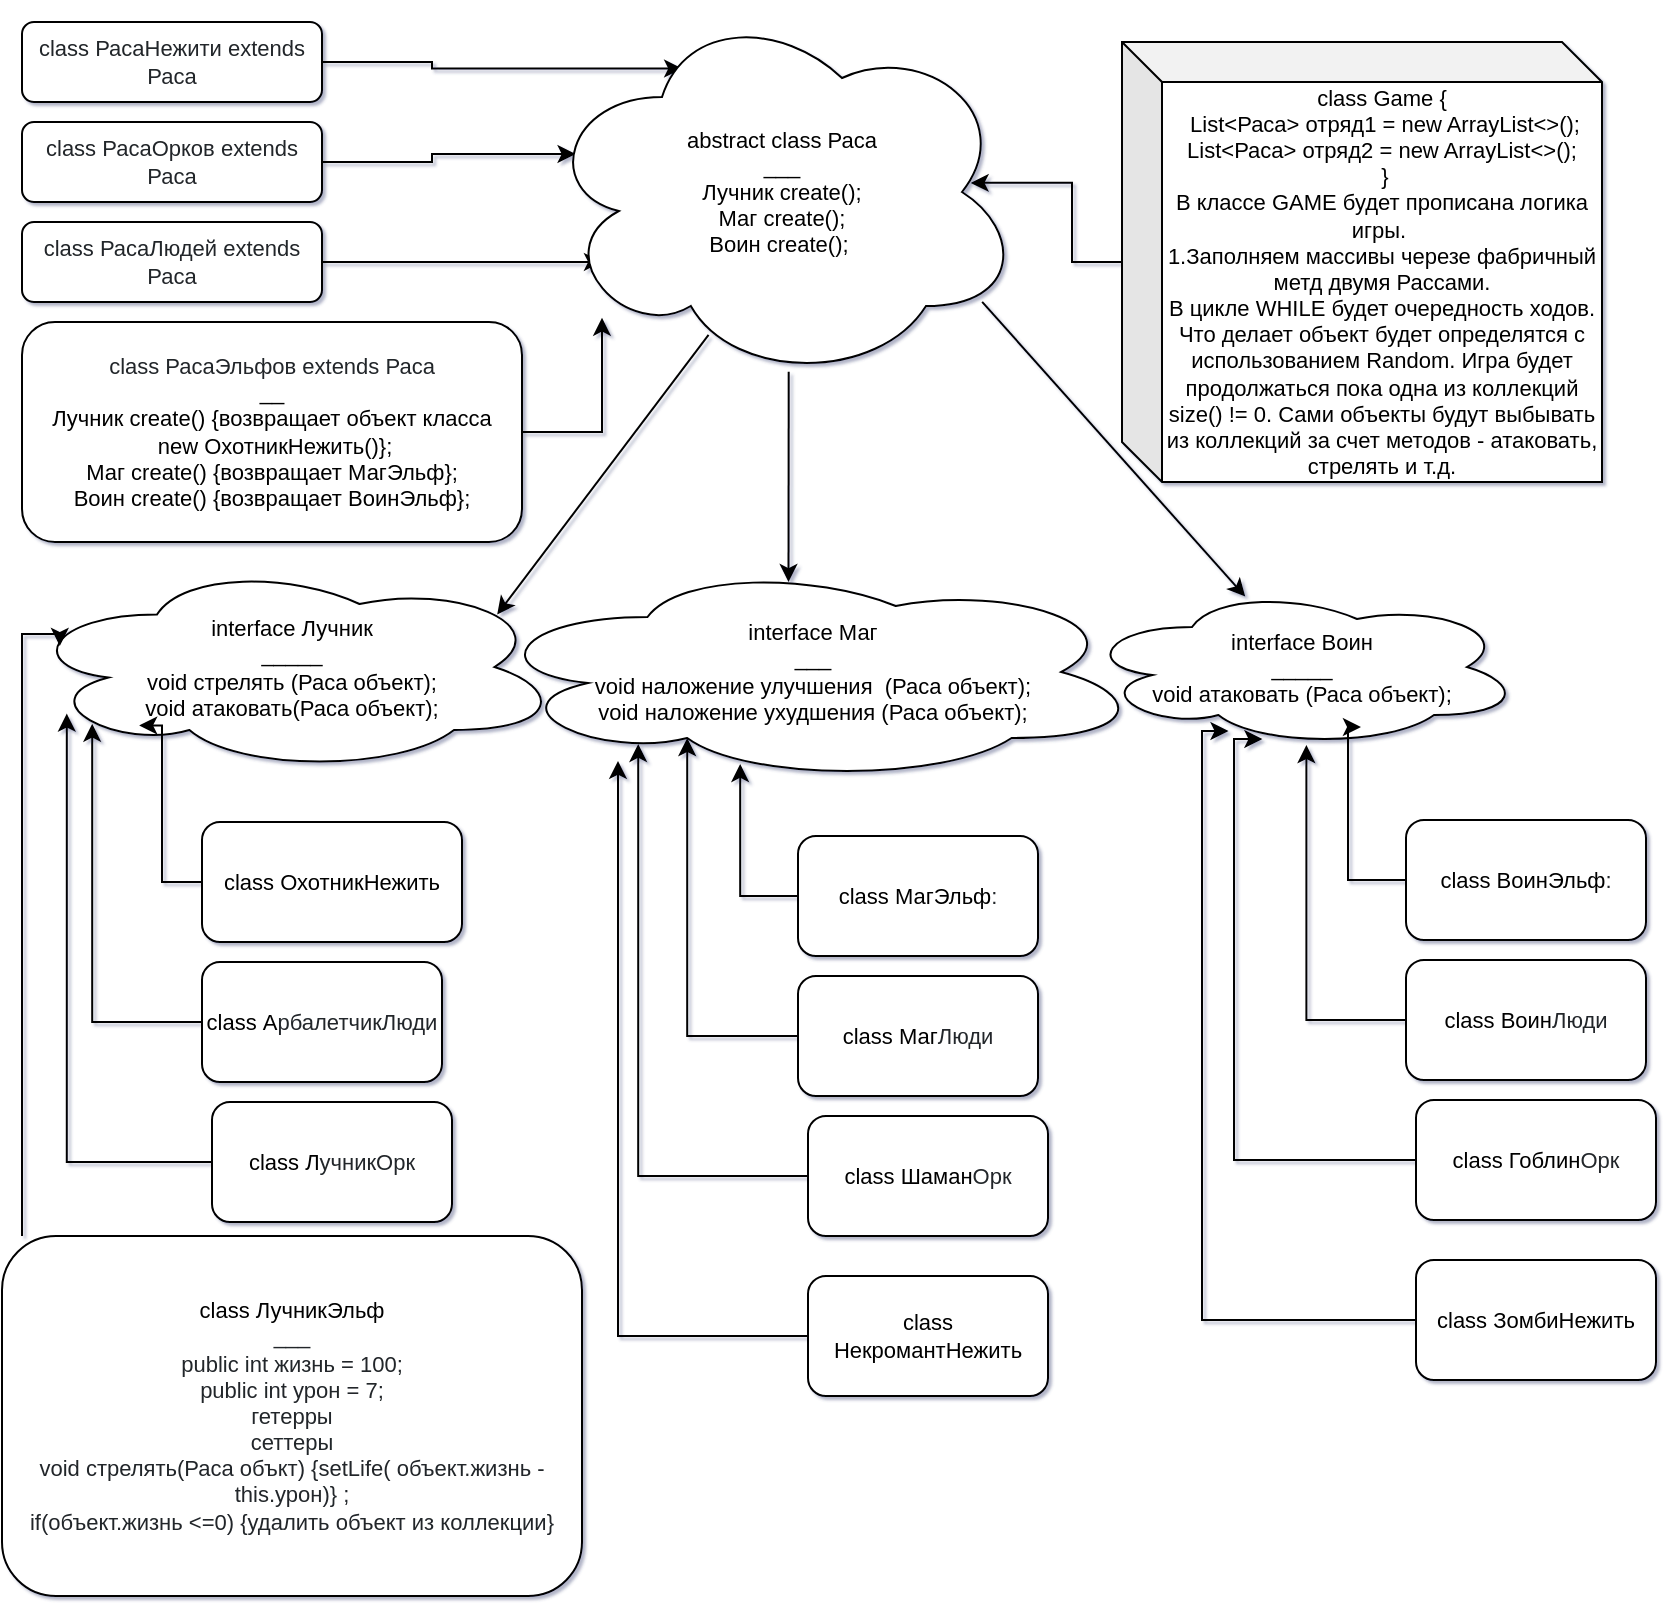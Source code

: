 <mxfile version="13.9.9" type="device"><diagram id="C5RBs43oDa-KdzZeNtuy" name="Page-1"><mxGraphModel dx="1420" dy="1992" grid="1" gridSize="10" guides="1" tooltips="1" connect="1" arrows="1" fold="1" page="1" pageScale="1" pageWidth="827" pageHeight="1169" math="0" shadow="1"><root><mxCell id="WIyWlLk6GJQsqaUBKTNV-0"/><mxCell id="WIyWlLk6GJQsqaUBKTNV-1" parent="WIyWlLk6GJQsqaUBKTNV-0"/><mxCell id="lgfgDvYs2Igthus5KEUS-43" style="edgeStyle=orthogonalEdgeStyle;rounded=0;orthogonalLoop=1;jettySize=auto;html=1;exitX=1;exitY=0.5;exitDx=0;exitDy=0;fontSize=11;" edge="1" parent="WIyWlLk6GJQsqaUBKTNV-1" source="WIyWlLk6GJQsqaUBKTNV-3" target="lgfgDvYs2Igthus5KEUS-4"><mxGeometry relative="1" as="geometry"><Array as="points"><mxPoint x="300" y="105"/></Array></mxGeometry></mxCell><mxCell id="WIyWlLk6GJQsqaUBKTNV-3" value="&lt;span style=&quot;color: rgb(33 , 37 , 41) ; font-family: &amp;#34;arial&amp;#34; , &amp;#34;helvetica neue&amp;#34; , sans-serif ; font-size: 11px ; text-align: left ; background-color: rgb(255 , 255 , 255)&quot;&gt;class РасаЭльфов extends Раса&lt;/span&gt;&lt;br&gt;__&lt;br&gt;Лучник create() {возвращает объект класса&lt;br&gt;&amp;nbsp;new ОхотникНежить()};&lt;br&gt;Маг create() {возвращает МагЭльф};&lt;br&gt;Воин create() {возвращает ВоинЭльф};&lt;span style=&quot;color: rgb(33 , 37 , 41) ; font-family: &amp;#34;arial&amp;#34; , &amp;#34;helvetica neue&amp;#34; , sans-serif ; font-size: 11px ; text-align: left ; background-color: rgb(255 , 255 , 255)&quot;&gt;&lt;br&gt;&lt;/span&gt;" style="rounded=1;whiteSpace=wrap;html=1;fontSize=11;glass=0;strokeWidth=1;shadow=0;" parent="WIyWlLk6GJQsqaUBKTNV-1" vertex="1"><mxGeometry x="10" y="50" width="250" height="110" as="geometry"/></mxCell><mxCell id="lgfgDvYs2Igthus5KEUS-44" style="edgeStyle=orthogonalEdgeStyle;rounded=0;orthogonalLoop=1;jettySize=auto;html=1;entryX=0.125;entryY=0.684;entryDx=0;entryDy=0;entryPerimeter=0;fontSize=11;" edge="1" parent="WIyWlLk6GJQsqaUBKTNV-1" source="WIyWlLk6GJQsqaUBKTNV-7" target="lgfgDvYs2Igthus5KEUS-4"><mxGeometry relative="1" as="geometry"/></mxCell><mxCell id="WIyWlLk6GJQsqaUBKTNV-7" value="&lt;span style=&quot;color: rgb(33 , 37 , 41) ; font-family: &amp;#34;arial&amp;#34; , &amp;#34;helvetica neue&amp;#34; , sans-serif ; font-size: 11px ; text-align: left ; background-color: rgb(255 , 255 , 255)&quot;&gt;class РасаЛюдей&amp;nbsp;&lt;/span&gt;&lt;span style=&quot;color: rgb(33 , 37 , 41) ; font-family: &amp;#34;arial&amp;#34; , &amp;#34;helvetica neue&amp;#34; , sans-serif ; text-align: left ; background-color: rgb(255 , 255 , 255)&quot;&gt;extends Раса&lt;/span&gt;" style="rounded=1;whiteSpace=wrap;html=1;fontSize=11;glass=0;strokeWidth=1;shadow=0;" parent="WIyWlLk6GJQsqaUBKTNV-1" vertex="1"><mxGeometry x="10" width="150" height="40" as="geometry"/></mxCell><mxCell id="lgfgDvYs2Igthus5KEUS-46" style="edgeStyle=orthogonalEdgeStyle;rounded=0;orthogonalLoop=1;jettySize=auto;html=1;entryX=0.292;entryY=0.175;entryDx=0;entryDy=0;entryPerimeter=0;fontSize=11;" edge="1" parent="WIyWlLk6GJQsqaUBKTNV-1" source="WIyWlLk6GJQsqaUBKTNV-11" target="lgfgDvYs2Igthus5KEUS-4"><mxGeometry relative="1" as="geometry"/></mxCell><mxCell id="WIyWlLk6GJQsqaUBKTNV-11" value="&lt;span style=&quot;color: rgb(33 , 37 , 41) ; font-family: &amp;#34;arial&amp;#34; , &amp;#34;helvetica neue&amp;#34; , sans-serif ; font-size: 11px ; text-align: left ; background-color: rgb(255 , 255 , 255)&quot;&gt;class РасаНежити&amp;nbsp;&lt;/span&gt;&lt;span style=&quot;color: rgb(33 , 37 , 41) ; font-family: &amp;#34;arial&amp;#34; , &amp;#34;helvetica neue&amp;#34; , sans-serif ; text-align: left ; background-color: rgb(255 , 255 , 255)&quot;&gt;extends Раса&lt;/span&gt;" style="rounded=1;whiteSpace=wrap;html=1;fontSize=11;glass=0;strokeWidth=1;shadow=0;" parent="WIyWlLk6GJQsqaUBKTNV-1" vertex="1"><mxGeometry x="10" y="-100" width="150" height="40" as="geometry"/></mxCell><mxCell id="lgfgDvYs2Igthus5KEUS-45" style="edgeStyle=orthogonalEdgeStyle;rounded=0;orthogonalLoop=1;jettySize=auto;html=1;entryX=0.07;entryY=0.4;entryDx=0;entryDy=0;entryPerimeter=0;fontSize=11;" edge="1" parent="WIyWlLk6GJQsqaUBKTNV-1" source="WIyWlLk6GJQsqaUBKTNV-12" target="lgfgDvYs2Igthus5KEUS-4"><mxGeometry relative="1" as="geometry"/></mxCell><mxCell id="WIyWlLk6GJQsqaUBKTNV-12" value="&lt;span style=&quot;color: rgb(33 , 37 , 41) ; font-family: &amp;#34;arial&amp;#34; , &amp;#34;helvetica neue&amp;#34; , sans-serif ; font-size: 11px ; text-align: left ; background-color: rgb(255 , 255 , 255)&quot;&gt;class РасаОрков&amp;nbsp;&lt;/span&gt;&lt;span style=&quot;color: rgb(33 , 37 , 41) ; font-family: &amp;#34;arial&amp;#34; , &amp;#34;helvetica neue&amp;#34; , sans-serif ; text-align: left ; background-color: rgb(255 , 255 , 255)&quot;&gt;extends Раса&lt;/span&gt;" style="rounded=1;whiteSpace=wrap;html=1;fontSize=11;glass=0;strokeWidth=1;shadow=0;" parent="WIyWlLk6GJQsqaUBKTNV-1" vertex="1"><mxGeometry x="10" y="-50" width="150" height="40" as="geometry"/></mxCell><mxCell id="lgfgDvYs2Igthus5KEUS-1" value="&lt;font style=&quot;font-size: 11px&quot;&gt;interface Маг&lt;br style=&quot;font-size: 11px&quot;&gt;___&lt;br style=&quot;font-size: 11px&quot;&gt;void наложение улучшения&amp;nbsp;&amp;nbsp;(Раса объект);&lt;br&gt;void наложение ухудшения&amp;nbsp;(Раса объект);&lt;br style=&quot;font-size: 11px&quot;&gt;&lt;/font&gt;" style="ellipse;shape=cloud;whiteSpace=wrap;html=1;strokeWidth=1;fontSize=11;" vertex="1" parent="WIyWlLk6GJQsqaUBKTNV-1"><mxGeometry x="240" y="170" width="331" height="110" as="geometry"/></mxCell><mxCell id="lgfgDvYs2Igthus5KEUS-2" value="&lt;span style=&quot;font-size: 11px&quot;&gt;interface Лучник&lt;br&gt;_____&lt;/span&gt;&lt;br&gt;void стрелять (Раса объект);&lt;br&gt;void атаковать(Раса объект);&lt;span style=&quot;font-size: 11px&quot;&gt;&lt;br&gt;&lt;/span&gt;" style="ellipse;shape=cloud;whiteSpace=wrap;html=1;strokeWidth=1;fontSize=11;" vertex="1" parent="WIyWlLk6GJQsqaUBKTNV-1"><mxGeometry x="10" y="170" width="270" height="105" as="geometry"/></mxCell><mxCell id="lgfgDvYs2Igthus5KEUS-3" value="&lt;span style=&quot;font-size: 11px&quot;&gt;interface Воин&lt;br&gt;&lt;/span&gt;_____&lt;br&gt;void атаковать&amp;nbsp;(Раса объект);&lt;span style=&quot;font-size: 11px&quot;&gt;&lt;br&gt;&lt;/span&gt;" style="ellipse;shape=cloud;whiteSpace=wrap;html=1;strokeWidth=1;fontSize=11;" vertex="1" parent="WIyWlLk6GJQsqaUBKTNV-1"><mxGeometry x="540" y="182.5" width="220" height="80" as="geometry"/></mxCell><mxCell id="lgfgDvYs2Igthus5KEUS-4" value="abstract class Раса&lt;br&gt;___&lt;br&gt;Лучник create();&lt;br&gt;Маг create();&lt;br&gt;Воин create();&amp;nbsp;" style="ellipse;shape=cloud;whiteSpace=wrap;html=1;strokeWidth=1;fontSize=11;" vertex="1" parent="WIyWlLk6GJQsqaUBKTNV-1"><mxGeometry x="270" y="-110" width="240" height="190" as="geometry"/></mxCell><mxCell id="lgfgDvYs2Igthus5KEUS-20" style="edgeStyle=orthogonalEdgeStyle;rounded=0;orthogonalLoop=1;jettySize=auto;html=1;exitX=0;exitY=0.5;exitDx=0;exitDy=0;fontSize=11;entryX=0.217;entryY=0.778;entryDx=0;entryDy=0;entryPerimeter=0;" edge="1" parent="WIyWlLk6GJQsqaUBKTNV-1" source="lgfgDvYs2Igthus5KEUS-15" target="lgfgDvYs2Igthus5KEUS-2"><mxGeometry relative="1" as="geometry"><Array as="points"><mxPoint x="100" y="330"/><mxPoint x="80" y="330"/><mxPoint x="80" y="252"/></Array></mxGeometry></mxCell><mxCell id="lgfgDvYs2Igthus5KEUS-15" value="class ОхотникНежить&lt;span style=&quot;color: rgb(33 , 37 , 41) ; font-family: &amp;#34;arial&amp;#34; , &amp;#34;helvetica neue&amp;#34; , sans-serif ; font-size: 11px ; text-align: left ; background-color: rgb(255 , 255 , 255)&quot;&gt;&lt;br&gt;&lt;/span&gt;" style="rounded=1;whiteSpace=wrap;html=1;strokeWidth=1;fontSize=11;" vertex="1" parent="WIyWlLk6GJQsqaUBKTNV-1"><mxGeometry x="100" y="300" width="130" height="60" as="geometry"/></mxCell><mxCell id="lgfgDvYs2Igthus5KEUS-21" style="edgeStyle=orthogonalEdgeStyle;rounded=0;orthogonalLoop=1;jettySize=auto;html=1;exitX=0;exitY=0.5;exitDx=0;exitDy=0;fontSize=11;entryX=0.13;entryY=0.77;entryDx=0;entryDy=0;entryPerimeter=0;" edge="1" parent="WIyWlLk6GJQsqaUBKTNV-1" source="lgfgDvYs2Igthus5KEUS-16" target="lgfgDvYs2Igthus5KEUS-2"><mxGeometry relative="1" as="geometry"><mxPoint x="60" y="230" as="targetPoint"/></mxGeometry></mxCell><mxCell id="lgfgDvYs2Igthus5KEUS-16" value="class А&lt;span style=&quot;color: rgb(33 , 37 , 41) ; font-family: &amp;#34;arial&amp;#34; , &amp;#34;helvetica neue&amp;#34; , sans-serif ; font-size: 11px ; text-align: left ; background-color: rgb(255 , 255 , 255)&quot;&gt;рбалетчикЛюди&lt;/span&gt;" style="rounded=1;whiteSpace=wrap;html=1;strokeWidth=1;fontSize=11;" vertex="1" parent="WIyWlLk6GJQsqaUBKTNV-1"><mxGeometry x="100" y="370" width="120" height="60" as="geometry"/></mxCell><mxCell id="lgfgDvYs2Igthus5KEUS-22" style="edgeStyle=orthogonalEdgeStyle;rounded=0;orthogonalLoop=1;jettySize=auto;html=1;exitX=0;exitY=0.5;exitDx=0;exitDy=0;entryX=0.083;entryY=0.722;entryDx=0;entryDy=0;entryPerimeter=0;fontSize=11;" edge="1" parent="WIyWlLk6GJQsqaUBKTNV-1" source="lgfgDvYs2Igthus5KEUS-17" target="lgfgDvYs2Igthus5KEUS-2"><mxGeometry relative="1" as="geometry"/></mxCell><mxCell id="lgfgDvYs2Igthus5KEUS-17" value="class Л&lt;span style=&quot;color: rgb(33 , 37 , 41) ; font-family: &amp;#34;arial&amp;#34; , &amp;#34;helvetica neue&amp;#34; , sans-serif ; font-size: 11px ; text-align: left ; background-color: rgb(255 , 255 , 255)&quot;&gt;учникОрк&lt;/span&gt;" style="rounded=1;whiteSpace=wrap;html=1;strokeWidth=1;fontSize=11;" vertex="1" parent="WIyWlLk6GJQsqaUBKTNV-1"><mxGeometry x="105" y="440" width="120" height="60" as="geometry"/></mxCell><mxCell id="lgfgDvYs2Igthus5KEUS-23" style="edgeStyle=orthogonalEdgeStyle;rounded=0;orthogonalLoop=1;jettySize=auto;html=1;fontSize=11;entryX=0.07;entryY=0.4;entryDx=0;entryDy=0;entryPerimeter=0;" edge="1" parent="WIyWlLk6GJQsqaUBKTNV-1" source="lgfgDvYs2Igthus5KEUS-18" target="lgfgDvYs2Igthus5KEUS-2"><mxGeometry relative="1" as="geometry"><mxPoint x="10" y="210" as="targetPoint"/><Array as="points"><mxPoint x="10" y="550"/><mxPoint x="10" y="206"/></Array></mxGeometry></mxCell><mxCell id="lgfgDvYs2Igthus5KEUS-18" value="class ЛучникЭльф&lt;br&gt;&lt;span style=&quot;color: rgb(33 , 37 , 41) ; font-family: &amp;#34;arial&amp;#34; , &amp;#34;helvetica neue&amp;#34; , sans-serif ; text-align: left ; background-color: rgb(255 , 255 , 255)&quot;&gt;___&lt;br&gt;public int жизнь = 100;&lt;br&gt;public int урон = 7;&lt;br&gt;гетерры&lt;br&gt;сеттеры&lt;br&gt;void стрелять(Раса объкт) {setLife( объект.жизнь - this.урон)} ;&lt;br&gt;if(объект.жизнь &amp;lt;=0) {удалить объект из коллекции}&lt;/span&gt;" style="rounded=1;whiteSpace=wrap;html=1;strokeWidth=1;fontSize=11;" vertex="1" parent="WIyWlLk6GJQsqaUBKTNV-1"><mxGeometry y="507" width="290" height="180" as="geometry"/></mxCell><mxCell id="lgfgDvYs2Igthus5KEUS-25" style="edgeStyle=orthogonalEdgeStyle;rounded=0;orthogonalLoop=1;jettySize=auto;html=1;exitX=0;exitY=0.5;exitDx=0;exitDy=0;fontSize=11;entryX=0.39;entryY=0.918;entryDx=0;entryDy=0;entryPerimeter=0;" edge="1" parent="WIyWlLk6GJQsqaUBKTNV-1" source="lgfgDvYs2Igthus5KEUS-26" target="lgfgDvYs2Igthus5KEUS-1"><mxGeometry relative="1" as="geometry"><mxPoint x="366.59" y="258.69" as="targetPoint"/><Array as="points"><mxPoint x="369" y="337"/></Array></mxGeometry></mxCell><mxCell id="lgfgDvYs2Igthus5KEUS-26" value="class МагЭльф&lt;span style=&quot;color: rgb(33 , 37 , 41) ; font-family: &amp;#34;arial&amp;#34; , &amp;#34;helvetica neue&amp;#34; , sans-serif ; font-size: 11px ; text-align: left ; background-color: rgb(255 , 255 , 255)&quot;&gt;:&lt;/span&gt;" style="rounded=1;whiteSpace=wrap;html=1;strokeWidth=1;fontSize=11;" vertex="1" parent="WIyWlLk6GJQsqaUBKTNV-1"><mxGeometry x="398" y="307" width="120" height="60" as="geometry"/></mxCell><mxCell id="lgfgDvYs2Igthus5KEUS-27" style="edgeStyle=orthogonalEdgeStyle;rounded=0;orthogonalLoop=1;jettySize=auto;html=1;exitX=0;exitY=0.5;exitDx=0;exitDy=0;fontSize=11;entryX=0.31;entryY=0.8;entryDx=0;entryDy=0;entryPerimeter=0;" edge="1" parent="WIyWlLk6GJQsqaUBKTNV-1" source="lgfgDvYs2Igthus5KEUS-28" target="lgfgDvYs2Igthus5KEUS-1"><mxGeometry relative="1" as="geometry"><mxPoint x="343.1" y="257.85" as="targetPoint"/></mxGeometry></mxCell><mxCell id="lgfgDvYs2Igthus5KEUS-28" value="class Маг&lt;span style=&quot;color: rgb(33 , 37 , 41) ; font-family: &amp;#34;arial&amp;#34; , &amp;#34;helvetica neue&amp;#34; , sans-serif ; font-size: 11px ; text-align: left ; background-color: rgb(255 , 255 , 255)&quot;&gt;Люди&lt;/span&gt;" style="rounded=1;whiteSpace=wrap;html=1;strokeWidth=1;fontSize=11;" vertex="1" parent="WIyWlLk6GJQsqaUBKTNV-1"><mxGeometry x="398" y="377" width="120" height="60" as="geometry"/></mxCell><mxCell id="lgfgDvYs2Igthus5KEUS-29" style="edgeStyle=orthogonalEdgeStyle;rounded=0;orthogonalLoop=1;jettySize=auto;html=1;exitX=0;exitY=0.5;exitDx=0;exitDy=0;entryX=0.236;entryY=0.827;entryDx=0;entryDy=0;entryPerimeter=0;fontSize=11;" edge="1" parent="WIyWlLk6GJQsqaUBKTNV-1" source="lgfgDvYs2Igthus5KEUS-30" target="lgfgDvYs2Igthus5KEUS-1"><mxGeometry relative="1" as="geometry"><mxPoint x="330.41" y="252.81" as="targetPoint"/><Array as="points"><mxPoint x="318" y="477"/></Array></mxGeometry></mxCell><mxCell id="lgfgDvYs2Igthus5KEUS-30" value="class Шаман&lt;span style=&quot;color: rgb(33 , 37 , 41) ; font-family: &amp;#34;arial&amp;#34; , &amp;#34;helvetica neue&amp;#34; , sans-serif ; font-size: 11px ; text-align: left ; background-color: rgb(255 , 255 , 255)&quot;&gt;Орк&lt;/span&gt;" style="rounded=1;whiteSpace=wrap;html=1;strokeWidth=1;fontSize=11;" vertex="1" parent="WIyWlLk6GJQsqaUBKTNV-1"><mxGeometry x="403" y="447" width="120" height="60" as="geometry"/></mxCell><mxCell id="lgfgDvYs2Igthus5KEUS-31" style="edgeStyle=orthogonalEdgeStyle;rounded=0;orthogonalLoop=1;jettySize=auto;html=1;fontSize=11;" edge="1" parent="WIyWlLk6GJQsqaUBKTNV-1" source="lgfgDvYs2Igthus5KEUS-32" target="lgfgDvYs2Igthus5KEUS-1"><mxGeometry relative="1" as="geometry"><mxPoint x="308" y="260" as="targetPoint"/><Array as="points"><mxPoint x="308" y="557"/></Array></mxGeometry></mxCell><mxCell id="lgfgDvYs2Igthus5KEUS-32" value="class НекромантНежить" style="rounded=1;whiteSpace=wrap;html=1;strokeWidth=1;fontSize=11;" vertex="1" parent="WIyWlLk6GJQsqaUBKTNV-1"><mxGeometry x="403" y="527" width="120" height="60" as="geometry"/></mxCell><mxCell id="lgfgDvYs2Igthus5KEUS-35" style="edgeStyle=orthogonalEdgeStyle;rounded=0;orthogonalLoop=1;jettySize=auto;html=1;exitX=0;exitY=0.5;exitDx=0;exitDy=0;fontSize=11;entryX=0.634;entryY=0.875;entryDx=0;entryDy=0;entryPerimeter=0;" edge="1" parent="WIyWlLk6GJQsqaUBKTNV-1" source="lgfgDvYs2Igthus5KEUS-36" target="lgfgDvYs2Igthus5KEUS-3"><mxGeometry relative="1" as="geometry"><mxPoint x="673.09" y="262.98" as="targetPoint"/><Array as="points"><mxPoint x="673" y="329"/></Array></mxGeometry></mxCell><mxCell id="lgfgDvYs2Igthus5KEUS-36" value="class ВоинЭльф&lt;span style=&quot;color: rgb(33 , 37 , 41) ; font-family: &amp;#34;arial&amp;#34; , &amp;#34;helvetica neue&amp;#34; , sans-serif ; font-size: 11px ; text-align: left ; background-color: rgb(255 , 255 , 255)&quot;&gt;:&lt;/span&gt;" style="rounded=1;whiteSpace=wrap;html=1;strokeWidth=1;fontSize=11;" vertex="1" parent="WIyWlLk6GJQsqaUBKTNV-1"><mxGeometry x="702" y="299" width="120" height="60" as="geometry"/></mxCell><mxCell id="lgfgDvYs2Igthus5KEUS-37" style="edgeStyle=orthogonalEdgeStyle;rounded=0;orthogonalLoop=1;jettySize=auto;html=1;exitX=0;exitY=0.5;exitDx=0;exitDy=0;fontSize=11;entryX=0.51;entryY=0.988;entryDx=0;entryDy=0;entryPerimeter=0;" edge="1" parent="WIyWlLk6GJQsqaUBKTNV-1" source="lgfgDvYs2Igthus5KEUS-38" target="lgfgDvYs2Igthus5KEUS-3"><mxGeometry relative="1" as="geometry"><mxPoint x="646.61" y="250" as="targetPoint"/></mxGeometry></mxCell><mxCell id="lgfgDvYs2Igthus5KEUS-38" value="class Воин&lt;span style=&quot;color: rgb(33 , 37 , 41) ; font-family: &amp;#34;arial&amp;#34; , &amp;#34;helvetica neue&amp;#34; , sans-serif ; font-size: 11px ; text-align: left ; background-color: rgb(255 , 255 , 255)&quot;&gt;Люди&lt;/span&gt;" style="rounded=1;whiteSpace=wrap;html=1;strokeWidth=1;fontSize=11;" vertex="1" parent="WIyWlLk6GJQsqaUBKTNV-1"><mxGeometry x="702" y="369" width="120" height="60" as="geometry"/></mxCell><mxCell id="lgfgDvYs2Igthus5KEUS-39" style="edgeStyle=orthogonalEdgeStyle;rounded=0;orthogonalLoop=1;jettySize=auto;html=1;exitX=0;exitY=0.5;exitDx=0;exitDy=0;entryX=0.41;entryY=0.95;entryDx=0;entryDy=0;entryPerimeter=0;fontSize=11;" edge="1" parent="WIyWlLk6GJQsqaUBKTNV-1" source="lgfgDvYs2Igthus5KEUS-40" target="lgfgDvYs2Igthus5KEUS-3"><mxGeometry relative="1" as="geometry"><mxPoint x="622.116" y="252.97" as="targetPoint"/><Array as="points"><mxPoint x="616" y="469"/></Array></mxGeometry></mxCell><mxCell id="lgfgDvYs2Igthus5KEUS-40" value="class Гоблин&lt;span style=&quot;color: rgb(33 , 37 , 41) ; font-family: &amp;#34;arial&amp;#34; , &amp;#34;helvetica neue&amp;#34; , sans-serif ; font-size: 11px ; text-align: left ; background-color: rgb(255 , 255 , 255)&quot;&gt;Орк&lt;/span&gt;" style="rounded=1;whiteSpace=wrap;html=1;strokeWidth=1;fontSize=11;" vertex="1" parent="WIyWlLk6GJQsqaUBKTNV-1"><mxGeometry x="707" y="439" width="120" height="60" as="geometry"/></mxCell><mxCell id="lgfgDvYs2Igthus5KEUS-41" style="edgeStyle=orthogonalEdgeStyle;rounded=0;orthogonalLoop=1;jettySize=auto;html=1;fontSize=11;entryX=0.333;entryY=0.9;entryDx=0;entryDy=0;entryPerimeter=0;" edge="1" parent="WIyWlLk6GJQsqaUBKTNV-1" source="lgfgDvYs2Igthus5KEUS-42" target="lgfgDvYs2Igthus5KEUS-3"><mxGeometry relative="1" as="geometry"><mxPoint x="612" y="261.442" as="targetPoint"/><Array as="points"><mxPoint x="600" y="549"/></Array></mxGeometry></mxCell><mxCell id="lgfgDvYs2Igthus5KEUS-42" value="class ЗомбиНежить" style="rounded=1;whiteSpace=wrap;html=1;strokeWidth=1;fontSize=11;" vertex="1" parent="WIyWlLk6GJQsqaUBKTNV-1"><mxGeometry x="707" y="519" width="120" height="60" as="geometry"/></mxCell><mxCell id="lgfgDvYs2Igthus5KEUS-47" value="" style="endArrow=classic;html=1;fontSize=11;entryX=0.88;entryY=0.25;entryDx=0;entryDy=0;entryPerimeter=0;exitX=0.347;exitY=0.876;exitDx=0;exitDy=0;exitPerimeter=0;" edge="1" parent="WIyWlLk6GJQsqaUBKTNV-1" source="lgfgDvYs2Igthus5KEUS-4" target="lgfgDvYs2Igthus5KEUS-2"><mxGeometry width="50" height="50" relative="1" as="geometry"><mxPoint x="310" y="140" as="sourcePoint"/><mxPoint x="360" y="90" as="targetPoint"/></mxGeometry></mxCell><mxCell id="lgfgDvYs2Igthus5KEUS-48" value="" style="endArrow=classic;html=1;fontSize=11;exitX=0.917;exitY=0.789;exitDx=0;exitDy=0;exitPerimeter=0;entryX=0.371;entryY=0.06;entryDx=0;entryDy=0;entryPerimeter=0;" edge="1" parent="WIyWlLk6GJQsqaUBKTNV-1" source="lgfgDvYs2Igthus5KEUS-4" target="lgfgDvYs2Igthus5KEUS-3"><mxGeometry width="50" height="50" relative="1" as="geometry"><mxPoint x="510" y="140" as="sourcePoint"/><mxPoint x="560" y="90" as="targetPoint"/></mxGeometry></mxCell><mxCell id="lgfgDvYs2Igthus5KEUS-49" value="" style="endArrow=classic;html=1;fontSize=11;exitX=0.514;exitY=0.973;exitDx=0;exitDy=0;exitPerimeter=0;entryX=0.463;entryY=0.091;entryDx=0;entryDy=0;entryPerimeter=0;" edge="1" parent="WIyWlLk6GJQsqaUBKTNV-1" source="lgfgDvYs2Igthus5KEUS-4" target="lgfgDvYs2Igthus5KEUS-1"><mxGeometry width="50" height="50" relative="1" as="geometry"><mxPoint x="420" y="140" as="sourcePoint"/><mxPoint x="470" y="90" as="targetPoint"/></mxGeometry></mxCell><mxCell id="lgfgDvYs2Igthus5KEUS-54" style="edgeStyle=orthogonalEdgeStyle;rounded=0;orthogonalLoop=1;jettySize=auto;html=1;entryX=0.893;entryY=0.476;entryDx=0;entryDy=0;entryPerimeter=0;fontSize=11;" edge="1" parent="WIyWlLk6GJQsqaUBKTNV-1" source="lgfgDvYs2Igthus5KEUS-50" target="lgfgDvYs2Igthus5KEUS-4"><mxGeometry relative="1" as="geometry"/></mxCell><mxCell id="lgfgDvYs2Igthus5KEUS-50" value="class Game {&lt;br&gt;&amp;nbsp;List&amp;lt;Раса&amp;gt; отряд1 = new ArrayList&amp;lt;&amp;gt;();&lt;br&gt;List&amp;lt;Раса&amp;gt; отряд2 = new ArrayList&amp;lt;&amp;gt;();&lt;br&gt;&amp;nbsp;}&lt;br&gt;В классе GAME будет прописана логика игры.&amp;nbsp;&lt;br&gt;1.Заполняем массивы черезе фабричный метд двумя Рассами.&lt;br&gt;В цикле WHILE будет очередность ходов. Что делает объект будет определятся с использованием Random. Игра будет продолжаться пока одна из коллекций size() != 0. Сами объекты будут выбывать из коллекций за счет методов - атаковать, стрелять и т.д." style="shape=cube;whiteSpace=wrap;html=1;boundedLbl=1;backgroundOutline=1;darkOpacity=0.05;darkOpacity2=0.1;strokeWidth=1;fontSize=11;" vertex="1" parent="WIyWlLk6GJQsqaUBKTNV-1"><mxGeometry x="560" y="-90" width="240" height="220" as="geometry"/></mxCell></root></mxGraphModel></diagram></mxfile>